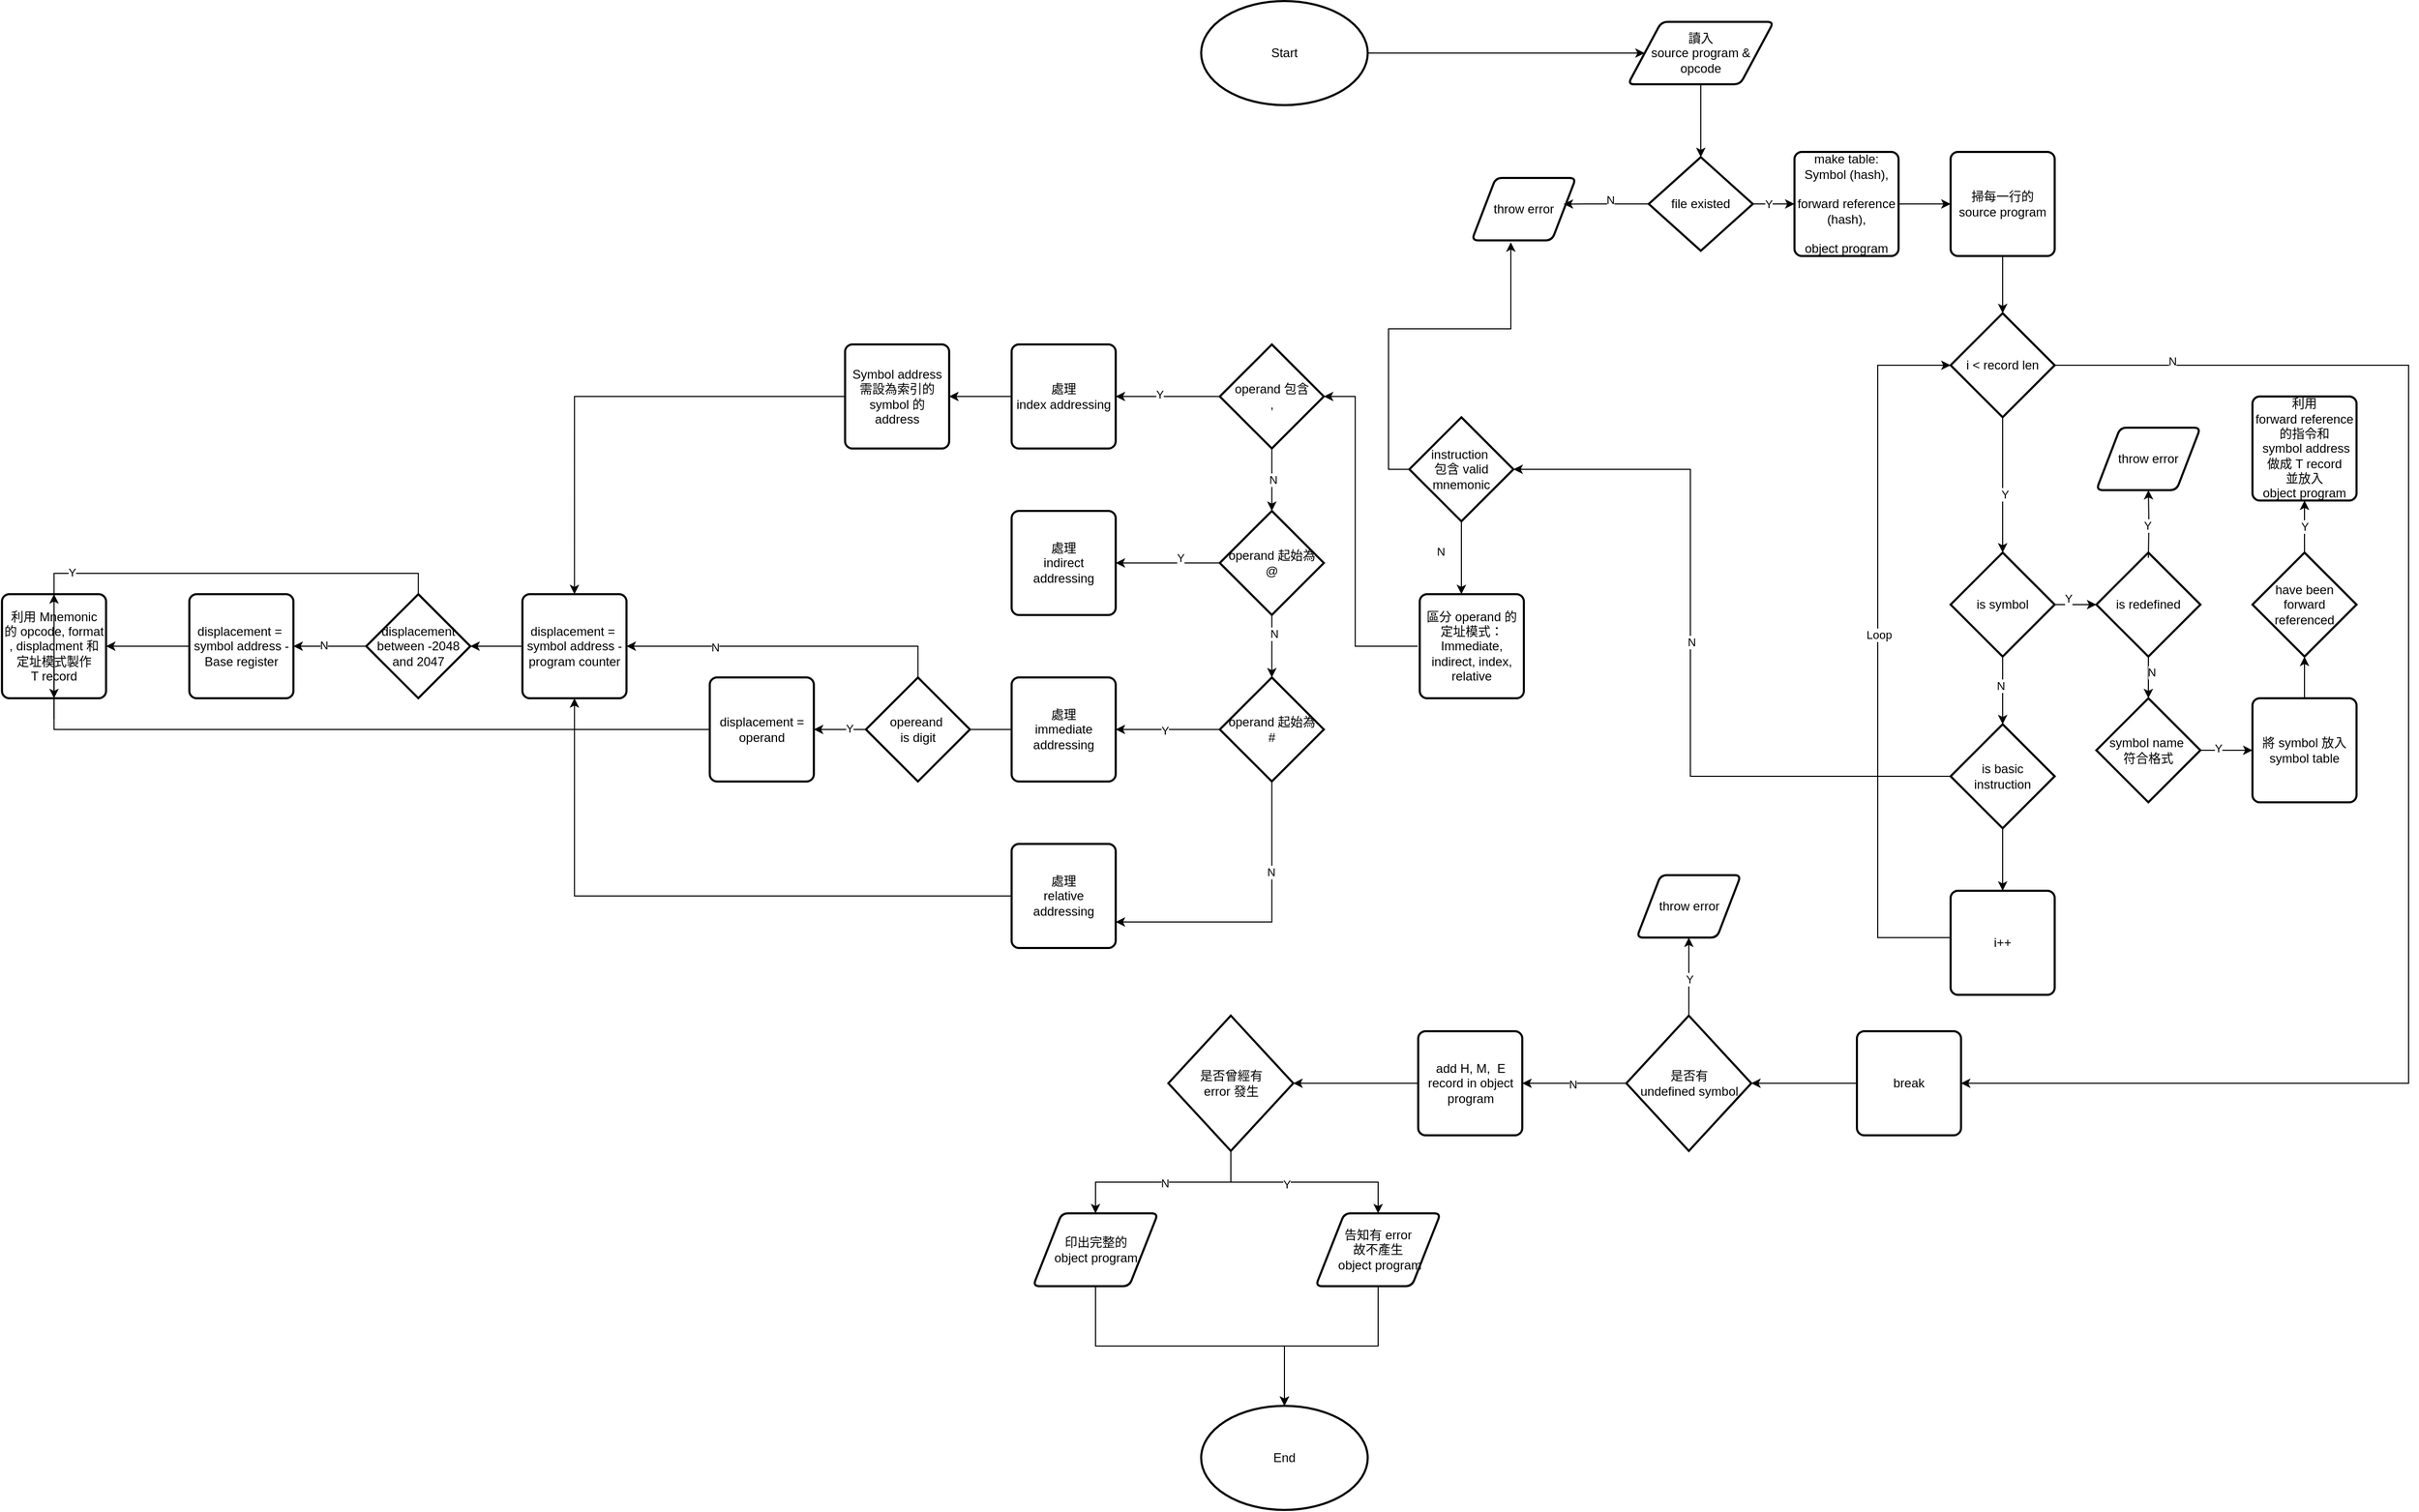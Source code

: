 <mxfile version="24.3.0" type="github">
  <diagram name="第 1 页" id="Z1azcYr_6m95o7py8blw">
    <mxGraphModel dx="4234" dy="2299" grid="1" gridSize="10" guides="1" tooltips="1" connect="1" arrows="1" fold="1" page="1" pageScale="1" pageWidth="827" pageHeight="1169" math="0" shadow="0">
      <root>
        <mxCell id="0" />
        <mxCell id="1" parent="0" />
        <mxCell id="LJnb2RqSlI6g8xS8cwjh-25" value="" style="shape=partialRectangle;connectable=0;fillColor=none;top=0;left=0;bottom=0;right=0;editable=1;overflow=hidden;whiteSpace=wrap;html=1;" parent="1" vertex="1">
          <mxGeometry x="-2.11" y="645" width="30" height="30" as="geometry">
            <mxRectangle width="30" height="30" as="alternateBounds" />
          </mxGeometry>
        </mxCell>
        <mxCell id="4LET43WfUsUKcgQ6h-O8-7" style="edgeStyle=orthogonalEdgeStyle;rounded=0;orthogonalLoop=1;jettySize=auto;html=1;exitX=1;exitY=0.5;exitDx=0;exitDy=0;exitPerimeter=0;entryX=0;entryY=0.5;entryDx=0;entryDy=0;" parent="1" source="4LET43WfUsUKcgQ6h-O8-1" target="4LET43WfUsUKcgQ6h-O8-6" edge="1">
          <mxGeometry relative="1" as="geometry" />
        </mxCell>
        <mxCell id="4LET43WfUsUKcgQ6h-O8-1" value="Start" style="strokeWidth=2;html=1;shape=mxgraph.flowchart.start_1;whiteSpace=wrap;" parent="1" vertex="1">
          <mxGeometry x="-200" y="-20" width="160" height="100" as="geometry" />
        </mxCell>
        <mxCell id="4LET43WfUsUKcgQ6h-O8-6" value="讀入&lt;br&gt;source program &amp;amp;&lt;br&gt;opcode" style="shape=parallelogram;html=1;strokeWidth=2;perimeter=parallelogramPerimeter;whiteSpace=wrap;rounded=1;arcSize=12;size=0.23;" parent="1" vertex="1">
          <mxGeometry x="210" width="140" height="60" as="geometry" />
        </mxCell>
        <mxCell id="4LET43WfUsUKcgQ6h-O8-21" style="edgeStyle=orthogonalEdgeStyle;rounded=0;orthogonalLoop=1;jettySize=auto;html=1;exitX=1;exitY=0.5;exitDx=0;exitDy=0;exitPerimeter=0;" parent="1" source="4LET43WfUsUKcgQ6h-O8-12" edge="1">
          <mxGeometry relative="1" as="geometry">
            <mxPoint x="370" y="175" as="targetPoint" />
          </mxGeometry>
        </mxCell>
        <mxCell id="4LET43WfUsUKcgQ6h-O8-34" value="Y" style="edgeLabel;html=1;align=center;verticalAlign=middle;resizable=0;points=[];" parent="4LET43WfUsUKcgQ6h-O8-21" vertex="1" connectable="0">
          <mxGeometry x="-0.271" relative="1" as="geometry">
            <mxPoint as="offset" />
          </mxGeometry>
        </mxCell>
        <mxCell id="4LET43WfUsUKcgQ6h-O8-12" value="file existed" style="strokeWidth=2;html=1;shape=mxgraph.flowchart.decision;whiteSpace=wrap;" parent="1" vertex="1">
          <mxGeometry x="230" y="130" width="100" height="90" as="geometry" />
        </mxCell>
        <mxCell id="4LET43WfUsUKcgQ6h-O8-13" style="edgeStyle=orthogonalEdgeStyle;rounded=0;orthogonalLoop=1;jettySize=auto;html=1;exitX=0.5;exitY=1;exitDx=0;exitDy=0;entryX=0.5;entryY=0;entryDx=0;entryDy=0;entryPerimeter=0;" parent="1" source="4LET43WfUsUKcgQ6h-O8-6" target="4LET43WfUsUKcgQ6h-O8-12" edge="1">
          <mxGeometry relative="1" as="geometry" />
        </mxCell>
        <mxCell id="4LET43WfUsUKcgQ6h-O8-17" value="throw error" style="shape=parallelogram;html=1;strokeWidth=2;perimeter=parallelogramPerimeter;whiteSpace=wrap;rounded=1;arcSize=12;size=0.23;" parent="1" vertex="1">
          <mxGeometry x="60" y="150" width="100" height="60" as="geometry" />
        </mxCell>
        <mxCell id="4LET43WfUsUKcgQ6h-O8-18" style="edgeStyle=orthogonalEdgeStyle;rounded=0;orthogonalLoop=1;jettySize=auto;html=1;exitX=0;exitY=0.5;exitDx=0;exitDy=0;exitPerimeter=0;entryX=0.883;entryY=0.418;entryDx=0;entryDy=0;entryPerimeter=0;" parent="1" source="4LET43WfUsUKcgQ6h-O8-12" target="4LET43WfUsUKcgQ6h-O8-17" edge="1">
          <mxGeometry relative="1" as="geometry" />
        </mxCell>
        <mxCell id="4LET43WfUsUKcgQ6h-O8-19" value="N" style="edgeLabel;html=1;align=center;verticalAlign=middle;resizable=0;points=[];" parent="4LET43WfUsUKcgQ6h-O8-18" vertex="1" connectable="0">
          <mxGeometry x="-0.096" y="-3" relative="1" as="geometry">
            <mxPoint y="-1" as="offset" />
          </mxGeometry>
        </mxCell>
        <mxCell id="4LET43WfUsUKcgQ6h-O8-26" style="edgeStyle=orthogonalEdgeStyle;rounded=0;orthogonalLoop=1;jettySize=auto;html=1;exitX=1;exitY=0.5;exitDx=0;exitDy=0;" parent="1" source="4LET43WfUsUKcgQ6h-O8-22" target="4LET43WfUsUKcgQ6h-O8-25" edge="1">
          <mxGeometry relative="1" as="geometry" />
        </mxCell>
        <mxCell id="4LET43WfUsUKcgQ6h-O8-22" value="make table:&lt;div&gt;Symbol (hash),&lt;/div&gt;&lt;div&gt;&amp;nbsp;&lt;br&gt;forward reference (hash),&lt;/div&gt;&lt;div&gt;&lt;br&gt;&lt;/div&gt;&lt;div&gt;object program&lt;/div&gt;" style="rounded=1;whiteSpace=wrap;html=1;absoluteArcSize=1;arcSize=14;strokeWidth=2;" parent="1" vertex="1">
          <mxGeometry x="370" y="125" width="100" height="100" as="geometry" />
        </mxCell>
        <mxCell id="4LET43WfUsUKcgQ6h-O8-25" value="掃每一行的 source program" style="rounded=1;whiteSpace=wrap;html=1;absoluteArcSize=1;arcSize=14;strokeWidth=2;" parent="1" vertex="1">
          <mxGeometry x="520" y="125" width="100" height="100" as="geometry" />
        </mxCell>
        <mxCell id="4LET43WfUsUKcgQ6h-O8-55" style="edgeStyle=orthogonalEdgeStyle;rounded=0;orthogonalLoop=1;jettySize=auto;html=1;exitX=0.5;exitY=1;exitDx=0;exitDy=0;exitPerimeter=0;" parent="1" source="4LET43WfUsUKcgQ6h-O8-29" target="4LET43WfUsUKcgQ6h-O8-54" edge="1">
          <mxGeometry relative="1" as="geometry" />
        </mxCell>
        <mxCell id="4LET43WfUsUKcgQ6h-O8-56" value="N" style="edgeLabel;html=1;align=center;verticalAlign=middle;resizable=0;points=[];" parent="4LET43WfUsUKcgQ6h-O8-55" vertex="1" connectable="0">
          <mxGeometry x="-0.148" y="-2" relative="1" as="geometry">
            <mxPoint as="offset" />
          </mxGeometry>
        </mxCell>
        <mxCell id="4LET43WfUsUKcgQ6h-O8-136" style="edgeStyle=orthogonalEdgeStyle;rounded=0;orthogonalLoop=1;jettySize=auto;html=1;exitX=1;exitY=0.5;exitDx=0;exitDy=0;exitPerimeter=0;" parent="1" source="4LET43WfUsUKcgQ6h-O8-29" target="4LET43WfUsUKcgQ6h-O8-135" edge="1">
          <mxGeometry relative="1" as="geometry" />
        </mxCell>
        <mxCell id="4LET43WfUsUKcgQ6h-O8-149" value="Y" style="edgeLabel;html=1;align=center;verticalAlign=middle;resizable=0;points=[];" parent="4LET43WfUsUKcgQ6h-O8-136" vertex="1" connectable="0">
          <mxGeometry x="-0.369" y="6" relative="1" as="geometry">
            <mxPoint as="offset" />
          </mxGeometry>
        </mxCell>
        <mxCell id="4LET43WfUsUKcgQ6h-O8-29" value="is symbol" style="strokeWidth=2;html=1;shape=mxgraph.flowchart.decision;whiteSpace=wrap;" parent="1" vertex="1">
          <mxGeometry x="520" y="510" width="100" height="100" as="geometry" />
        </mxCell>
        <mxCell id="4LET43WfUsUKcgQ6h-O8-64" style="edgeStyle=orthogonalEdgeStyle;rounded=0;orthogonalLoop=1;jettySize=auto;html=1;exitX=0;exitY=0.5;exitDx=0;exitDy=0;exitPerimeter=0;entryX=1;entryY=0.5;entryDx=0;entryDy=0;entryPerimeter=0;" parent="1" source="4LET43WfUsUKcgQ6h-O8-54" target="4LET43WfUsUKcgQ6h-O8-68" edge="1">
          <mxGeometry relative="1" as="geometry">
            <mxPoint x="210.067" y="480" as="targetPoint" />
            <Array as="points">
              <mxPoint x="270" y="725" />
              <mxPoint x="270" y="430" />
            </Array>
          </mxGeometry>
        </mxCell>
        <mxCell id="4LET43WfUsUKcgQ6h-O8-65" value="N" style="edgeLabel;html=1;align=center;verticalAlign=middle;resizable=0;points=[];" parent="4LET43WfUsUKcgQ6h-O8-64" vertex="1" connectable="0">
          <mxGeometry x="0.062" y="-1" relative="1" as="geometry">
            <mxPoint as="offset" />
          </mxGeometry>
        </mxCell>
        <mxCell id="4LET43WfUsUKcgQ6h-O8-88" style="edgeStyle=orthogonalEdgeStyle;rounded=0;orthogonalLoop=1;jettySize=auto;html=1;exitX=0.5;exitY=1;exitDx=0;exitDy=0;exitPerimeter=0;entryX=0.5;entryY=0;entryDx=0;entryDy=0;" parent="1" source="4LET43WfUsUKcgQ6h-O8-54" target="4LET43WfUsUKcgQ6h-O8-87" edge="1">
          <mxGeometry relative="1" as="geometry" />
        </mxCell>
        <mxCell id="4LET43WfUsUKcgQ6h-O8-54" value="is basic instruction" style="strokeWidth=2;html=1;shape=mxgraph.flowchart.decision;whiteSpace=wrap;" parent="1" vertex="1">
          <mxGeometry x="520" y="675" width="100" height="100" as="geometry" />
        </mxCell>
        <mxCell id="4LET43WfUsUKcgQ6h-O8-70" style="edgeStyle=orthogonalEdgeStyle;rounded=0;orthogonalLoop=1;jettySize=auto;html=1;exitX=0;exitY=0.5;exitDx=0;exitDy=0;exitPerimeter=0;entryX=0.375;entryY=1.031;entryDx=0;entryDy=0;entryPerimeter=0;" parent="1" source="4LET43WfUsUKcgQ6h-O8-68" target="4LET43WfUsUKcgQ6h-O8-17" edge="1">
          <mxGeometry relative="1" as="geometry">
            <mxPoint x="270" y="340.0" as="targetPoint" />
          </mxGeometry>
        </mxCell>
        <mxCell id="4LET43WfUsUKcgQ6h-O8-73" value="N" style="edgeLabel;html=1;align=center;verticalAlign=middle;resizable=0;points=[];" parent="4LET43WfUsUKcgQ6h-O8-70" vertex="1" connectable="0">
          <mxGeometry x="-0.291" y="-2" relative="1" as="geometry">
            <mxPoint x="48" y="185" as="offset" />
          </mxGeometry>
        </mxCell>
        <mxCell id="4LET43WfUsUKcgQ6h-O8-75" style="edgeStyle=orthogonalEdgeStyle;rounded=0;orthogonalLoop=1;jettySize=auto;html=1;exitX=0.5;exitY=1;exitDx=0;exitDy=0;exitPerimeter=0;" parent="1" source="4LET43WfUsUKcgQ6h-O8-68" edge="1">
          <mxGeometry relative="1" as="geometry">
            <mxPoint x="50" y="550" as="targetPoint" />
          </mxGeometry>
        </mxCell>
        <mxCell id="4LET43WfUsUKcgQ6h-O8-68" value="instruction&amp;nbsp;&lt;div&gt;包含&amp;nbsp;&lt;span style=&quot;background-color: initial;&quot;&gt;valid mnemonic&lt;/span&gt;&lt;/div&gt;" style="strokeWidth=2;html=1;shape=mxgraph.flowchart.decision;whiteSpace=wrap;" parent="1" vertex="1">
          <mxGeometry y="380" width="100" height="100" as="geometry" />
        </mxCell>
        <mxCell id="4LET43WfUsUKcgQ6h-O8-76" value="區分 operand 的定址模式：&lt;br&gt;Immediate, indirect, index, relative" style="rounded=1;whiteSpace=wrap;html=1;absoluteArcSize=1;arcSize=14;strokeWidth=2;" parent="1" vertex="1">
          <mxGeometry x="10" y="550" width="100" height="100" as="geometry" />
        </mxCell>
        <mxCell id="4LET43WfUsUKcgQ6h-O8-77" value="利用 Mnemonic 的 opcode, format , displacment 和定址模式製作 &lt;br&gt;T record" style="rounded=1;whiteSpace=wrap;html=1;absoluteArcSize=1;arcSize=14;strokeWidth=2;" parent="1" vertex="1">
          <mxGeometry x="-1352.11" y="550" width="100" height="100" as="geometry" />
        </mxCell>
        <mxCell id="4LET43WfUsUKcgQ6h-O8-80" style="edgeStyle=orthogonalEdgeStyle;rounded=0;orthogonalLoop=1;jettySize=auto;html=1;exitX=0.5;exitY=1;exitDx=0;exitDy=0;entryX=0.5;entryY=0;entryDx=0;entryDy=0;entryPerimeter=0;exitPerimeter=0;" parent="1" source="4LET43WfUsUKcgQ6h-O8-83" target="4LET43WfUsUKcgQ6h-O8-29" edge="1">
          <mxGeometry relative="1" as="geometry">
            <mxPoint x="570" y="385" as="sourcePoint" />
          </mxGeometry>
        </mxCell>
        <mxCell id="4LET43WfUsUKcgQ6h-O8-85" value="Y" style="edgeLabel;html=1;align=center;verticalAlign=middle;resizable=0;points=[];" parent="4LET43WfUsUKcgQ6h-O8-80" vertex="1" connectable="0">
          <mxGeometry x="0.14" y="2" relative="1" as="geometry">
            <mxPoint as="offset" />
          </mxGeometry>
        </mxCell>
        <mxCell id="4LET43WfUsUKcgQ6h-O8-95" style="edgeStyle=orthogonalEdgeStyle;rounded=0;orthogonalLoop=1;jettySize=auto;html=1;exitX=1;exitY=0.5;exitDx=0;exitDy=0;exitPerimeter=0;entryX=1;entryY=0.5;entryDx=0;entryDy=0;" parent="1" source="4LET43WfUsUKcgQ6h-O8-83" target="4LET43WfUsUKcgQ6h-O8-94" edge="1">
          <mxGeometry relative="1" as="geometry">
            <Array as="points">
              <mxPoint x="960" y="330" />
              <mxPoint x="960" y="1020" />
            </Array>
          </mxGeometry>
        </mxCell>
        <mxCell id="4LET43WfUsUKcgQ6h-O8-96" value="N" style="edgeLabel;html=1;align=center;verticalAlign=middle;resizable=0;points=[];" parent="4LET43WfUsUKcgQ6h-O8-95" vertex="1" connectable="0">
          <mxGeometry x="-0.845" y="4" relative="1" as="geometry">
            <mxPoint as="offset" />
          </mxGeometry>
        </mxCell>
        <mxCell id="4LET43WfUsUKcgQ6h-O8-83" value="i &amp;lt; record len" style="strokeWidth=2;html=1;shape=mxgraph.flowchart.decision;whiteSpace=wrap;" parent="1" vertex="1">
          <mxGeometry x="520" y="280" width="100" height="100" as="geometry" />
        </mxCell>
        <mxCell id="4LET43WfUsUKcgQ6h-O8-84" style="edgeStyle=orthogonalEdgeStyle;rounded=0;orthogonalLoop=1;jettySize=auto;html=1;exitX=0.5;exitY=1;exitDx=0;exitDy=0;entryX=0.5;entryY=0;entryDx=0;entryDy=0;entryPerimeter=0;" parent="1" source="4LET43WfUsUKcgQ6h-O8-25" target="4LET43WfUsUKcgQ6h-O8-83" edge="1">
          <mxGeometry relative="1" as="geometry" />
        </mxCell>
        <mxCell id="4LET43WfUsUKcgQ6h-O8-87" value="i++" style="rounded=1;whiteSpace=wrap;html=1;absoluteArcSize=1;arcSize=14;strokeWidth=2;" parent="1" vertex="1">
          <mxGeometry x="520" y="835" width="100" height="100" as="geometry" />
        </mxCell>
        <mxCell id="4LET43WfUsUKcgQ6h-O8-89" style="edgeStyle=orthogonalEdgeStyle;rounded=0;orthogonalLoop=1;jettySize=auto;html=1;exitX=0;exitY=0.5;exitDx=0;exitDy=0;entryX=0;entryY=0.5;entryDx=0;entryDy=0;entryPerimeter=0;" parent="1" source="4LET43WfUsUKcgQ6h-O8-87" target="4LET43WfUsUKcgQ6h-O8-83" edge="1">
          <mxGeometry relative="1" as="geometry">
            <Array as="points">
              <mxPoint x="520" y="880" />
              <mxPoint x="450" y="880" />
              <mxPoint x="450" y="330" />
            </Array>
          </mxGeometry>
        </mxCell>
        <mxCell id="4LET43WfUsUKcgQ6h-O8-90" value="Loop" style="edgeLabel;html=1;align=center;verticalAlign=middle;resizable=0;points=[];" parent="4LET43WfUsUKcgQ6h-O8-89" vertex="1" connectable="0">
          <mxGeometry x="0.055" y="-1" relative="1" as="geometry">
            <mxPoint as="offset" />
          </mxGeometry>
        </mxCell>
        <mxCell id="el8i6JnCWvoioBsFURf6-81" style="edgeStyle=orthogonalEdgeStyle;rounded=0;orthogonalLoop=1;jettySize=auto;html=1;exitX=0;exitY=0.5;exitDx=0;exitDy=0;" edge="1" parent="1" source="4LET43WfUsUKcgQ6h-O8-94" target="4LET43WfUsUKcgQ6h-O8-103">
          <mxGeometry relative="1" as="geometry" />
        </mxCell>
        <mxCell id="4LET43WfUsUKcgQ6h-O8-94" value="break" style="rounded=1;whiteSpace=wrap;html=1;absoluteArcSize=1;arcSize=14;strokeWidth=2;" parent="1" vertex="1">
          <mxGeometry x="430" y="970" width="100" height="100" as="geometry" />
        </mxCell>
        <mxCell id="4LET43WfUsUKcgQ6h-O8-100" style="edgeStyle=orthogonalEdgeStyle;rounded=0;orthogonalLoop=1;jettySize=auto;html=1;exitX=0;exitY=0.5;exitDx=0;exitDy=0;" parent="1" source="4LET43WfUsUKcgQ6h-O8-97" edge="1">
          <mxGeometry relative="1" as="geometry">
            <mxPoint x="-111.5" y="1020.0" as="targetPoint" />
          </mxGeometry>
        </mxCell>
        <mxCell id="4LET43WfUsUKcgQ6h-O8-97" value="add H, M,&amp;nbsp; E record in object program" style="rounded=1;whiteSpace=wrap;html=1;absoluteArcSize=1;arcSize=14;strokeWidth=2;" parent="1" vertex="1">
          <mxGeometry x="8.5" y="970" width="100" height="100" as="geometry" />
        </mxCell>
        <mxCell id="4LET43WfUsUKcgQ6h-O8-108" style="edgeStyle=orthogonalEdgeStyle;rounded=0;orthogonalLoop=1;jettySize=auto;html=1;exitX=0.5;exitY=0;exitDx=0;exitDy=0;exitPerimeter=0;entryX=0.5;entryY=1;entryDx=0;entryDy=0;" parent="1" source="4LET43WfUsUKcgQ6h-O8-103" target="4LET43WfUsUKcgQ6h-O8-107" edge="1">
          <mxGeometry relative="1" as="geometry" />
        </mxCell>
        <mxCell id="4LET43WfUsUKcgQ6h-O8-109" value="Y" style="edgeLabel;html=1;align=center;verticalAlign=middle;resizable=0;points=[];" parent="4LET43WfUsUKcgQ6h-O8-108" vertex="1" connectable="0">
          <mxGeometry x="-0.032" relative="1" as="geometry">
            <mxPoint y="1" as="offset" />
          </mxGeometry>
        </mxCell>
        <mxCell id="4LET43WfUsUKcgQ6h-O8-112" style="edgeStyle=orthogonalEdgeStyle;rounded=0;orthogonalLoop=1;jettySize=auto;html=1;exitX=0;exitY=0.5;exitDx=0;exitDy=0;exitPerimeter=0;entryX=1;entryY=0.5;entryDx=0;entryDy=0;" parent="1" source="4LET43WfUsUKcgQ6h-O8-103" target="4LET43WfUsUKcgQ6h-O8-97" edge="1">
          <mxGeometry relative="1" as="geometry" />
        </mxCell>
        <mxCell id="el8i6JnCWvoioBsFURf6-8" value="N" style="edgeLabel;html=1;align=center;verticalAlign=middle;resizable=0;points=[];" vertex="1" connectable="0" parent="4LET43WfUsUKcgQ6h-O8-112">
          <mxGeometry x="0.034" y="1" relative="1" as="geometry">
            <mxPoint as="offset" />
          </mxGeometry>
        </mxCell>
        <mxCell id="4LET43WfUsUKcgQ6h-O8-103" value="是否有&lt;div&gt;undefined symbol&lt;/div&gt;" style="strokeWidth=2;html=1;shape=mxgraph.flowchart.decision;whiteSpace=wrap;" parent="1" vertex="1">
          <mxGeometry x="208.5" y="955" width="120" height="130" as="geometry" />
        </mxCell>
        <mxCell id="4LET43WfUsUKcgQ6h-O8-107" value="throw error" style="shape=parallelogram;html=1;strokeWidth=2;perimeter=parallelogramPerimeter;whiteSpace=wrap;rounded=1;arcSize=12;size=0.23;" parent="1" vertex="1">
          <mxGeometry x="218.5" y="820" width="100" height="60" as="geometry" />
        </mxCell>
        <mxCell id="el8i6JnCWvoioBsFURf6-82" style="edgeStyle=orthogonalEdgeStyle;rounded=0;orthogonalLoop=1;jettySize=auto;html=1;exitX=0.5;exitY=1;exitDx=0;exitDy=0;exitPerimeter=0;entryX=0.5;entryY=0;entryDx=0;entryDy=0;" edge="1" parent="1" source="4LET43WfUsUKcgQ6h-O8-113" target="4LET43WfUsUKcgQ6h-O8-117">
          <mxGeometry relative="1" as="geometry" />
        </mxCell>
        <mxCell id="el8i6JnCWvoioBsFURf6-88" value="N" style="edgeLabel;html=1;align=center;verticalAlign=middle;resizable=0;points=[];" vertex="1" connectable="0" parent="el8i6JnCWvoioBsFURf6-82">
          <mxGeometry x="-0.002" y="1" relative="1" as="geometry">
            <mxPoint x="1" as="offset" />
          </mxGeometry>
        </mxCell>
        <mxCell id="el8i6JnCWvoioBsFURf6-83" style="edgeStyle=orthogonalEdgeStyle;rounded=0;orthogonalLoop=1;jettySize=auto;html=1;exitX=0.5;exitY=1;exitDx=0;exitDy=0;exitPerimeter=0;entryX=0.5;entryY=0;entryDx=0;entryDy=0;" edge="1" parent="1" source="4LET43WfUsUKcgQ6h-O8-113" target="el8i6JnCWvoioBsFURf6-72">
          <mxGeometry relative="1" as="geometry" />
        </mxCell>
        <mxCell id="el8i6JnCWvoioBsFURf6-89" value="Y" style="edgeLabel;html=1;align=center;verticalAlign=middle;resizable=0;points=[];" vertex="1" connectable="0" parent="el8i6JnCWvoioBsFURf6-83">
          <mxGeometry x="-0.184" y="-2" relative="1" as="geometry">
            <mxPoint x="1" as="offset" />
          </mxGeometry>
        </mxCell>
        <mxCell id="4LET43WfUsUKcgQ6h-O8-113" value="是否曾經有&lt;div&gt;error 發生&lt;/div&gt;" style="strokeWidth=2;html=1;shape=mxgraph.flowchart.decision;whiteSpace=wrap;" parent="1" vertex="1">
          <mxGeometry x="-231.5" y="955" width="120" height="130" as="geometry" />
        </mxCell>
        <mxCell id="4LET43WfUsUKcgQ6h-O8-117" value="印出完整的 &lt;br&gt;object program" style="shape=parallelogram;html=1;strokeWidth=2;perimeter=parallelogramPerimeter;whiteSpace=wrap;rounded=1;arcSize=12;size=0.23;" parent="1" vertex="1">
          <mxGeometry x="-361.5" y="1145" width="120" height="70" as="geometry" />
        </mxCell>
        <mxCell id="el8i6JnCWvoioBsFURf6-2" style="edgeStyle=orthogonalEdgeStyle;rounded=0;orthogonalLoop=1;jettySize=auto;html=1;exitX=0.5;exitY=1;exitDx=0;exitDy=0;exitPerimeter=0;" edge="1" parent="1" source="4LET43WfUsUKcgQ6h-O8-135" target="el8i6JnCWvoioBsFURf6-1">
          <mxGeometry relative="1" as="geometry" />
        </mxCell>
        <mxCell id="el8i6JnCWvoioBsFURf6-3" value="N" style="edgeLabel;html=1;align=center;verticalAlign=middle;resizable=0;points=[];" vertex="1" connectable="0" parent="el8i6JnCWvoioBsFURf6-2">
          <mxGeometry x="-0.264" y="3" relative="1" as="geometry">
            <mxPoint as="offset" />
          </mxGeometry>
        </mxCell>
        <mxCell id="4LET43WfUsUKcgQ6h-O8-135" value="is redefined" style="strokeWidth=2;html=1;shape=mxgraph.flowchart.decision;whiteSpace=wrap;" parent="1" vertex="1">
          <mxGeometry x="660" y="510" width="100" height="100" as="geometry" />
        </mxCell>
        <mxCell id="4LET43WfUsUKcgQ6h-O8-139" value="將 symbol 放入 symbol table" style="rounded=1;whiteSpace=wrap;html=1;absoluteArcSize=1;arcSize=14;strokeWidth=2;" parent="1" vertex="1">
          <mxGeometry x="810" y="650" width="100" height="100" as="geometry" />
        </mxCell>
        <mxCell id="4LET43WfUsUKcgQ6h-O8-140" style="edgeStyle=orthogonalEdgeStyle;rounded=0;orthogonalLoop=1;jettySize=auto;html=1;exitX=0.5;exitY=0;exitDx=0;exitDy=0;" parent="1" target="4LET43WfUsUKcgQ6h-O8-143" edge="1" source="4LET43WfUsUKcgQ6h-O8-139">
          <mxGeometry relative="1" as="geometry">
            <mxPoint x="910" y="560" as="sourcePoint" />
          </mxGeometry>
        </mxCell>
        <mxCell id="el8i6JnCWvoioBsFURf6-6" style="edgeStyle=orthogonalEdgeStyle;rounded=0;orthogonalLoop=1;jettySize=auto;html=1;exitX=0.5;exitY=0;exitDx=0;exitDy=0;exitPerimeter=0;entryX=0.5;entryY=1;entryDx=0;entryDy=0;" edge="1" parent="1" source="4LET43WfUsUKcgQ6h-O8-143" target="4LET43WfUsUKcgQ6h-O8-144">
          <mxGeometry relative="1" as="geometry" />
        </mxCell>
        <mxCell id="el8i6JnCWvoioBsFURf6-7" value="Y" style="edgeLabel;html=1;align=center;verticalAlign=middle;resizable=0;points=[];" vertex="1" connectable="0" parent="el8i6JnCWvoioBsFURf6-6">
          <mxGeometry x="0.011" relative="1" as="geometry">
            <mxPoint as="offset" />
          </mxGeometry>
        </mxCell>
        <mxCell id="4LET43WfUsUKcgQ6h-O8-143" value="have been forward referenced" style="strokeWidth=2;html=1;shape=mxgraph.flowchart.decision;whiteSpace=wrap;" parent="1" vertex="1">
          <mxGeometry x="810" y="510" width="100" height="100" as="geometry" />
        </mxCell>
        <mxCell id="4LET43WfUsUKcgQ6h-O8-144" value="利用 &lt;br&gt;forward reference 的指令和&lt;br&gt;&amp;nbsp;symbol address 做成 T record &lt;br&gt;並放入 &lt;br&gt;object program" style="rounded=1;whiteSpace=wrap;html=1;absoluteArcSize=1;arcSize=14;strokeWidth=2;" parent="1" vertex="1">
          <mxGeometry x="810" y="360" width="100" height="100" as="geometry" />
        </mxCell>
        <mxCell id="4LET43WfUsUKcgQ6h-O8-145" style="edgeStyle=orthogonalEdgeStyle;rounded=0;orthogonalLoop=1;jettySize=auto;html=1;exitX=0.5;exitY=0;exitDx=0;exitDy=0;exitPerimeter=0;entryX=0.5;entryY=1;entryDx=0;entryDy=0;" parent="1" target="4LET43WfUsUKcgQ6h-O8-147" edge="1">
          <mxGeometry relative="1" as="geometry">
            <mxPoint x="710.0" y="480" as="targetPoint" />
            <mxPoint x="710" y="515" as="sourcePoint" />
          </mxGeometry>
        </mxCell>
        <mxCell id="4LET43WfUsUKcgQ6h-O8-146" value="Y" style="edgeLabel;html=1;align=center;verticalAlign=middle;resizable=0;points=[];" parent="4LET43WfUsUKcgQ6h-O8-145" vertex="1" connectable="0">
          <mxGeometry x="-0.038" y="2" relative="1" as="geometry">
            <mxPoint as="offset" />
          </mxGeometry>
        </mxCell>
        <mxCell id="4LET43WfUsUKcgQ6h-O8-147" value="throw error" style="shape=parallelogram;html=1;strokeWidth=2;perimeter=parallelogramPerimeter;whiteSpace=wrap;rounded=1;arcSize=12;size=0.23;" parent="1" vertex="1">
          <mxGeometry x="660" y="390" width="100" height="60" as="geometry" />
        </mxCell>
        <mxCell id="el8i6JnCWvoioBsFURf6-4" style="edgeStyle=orthogonalEdgeStyle;rounded=0;orthogonalLoop=1;jettySize=auto;html=1;exitX=1;exitY=0.5;exitDx=0;exitDy=0;exitPerimeter=0;entryX=0;entryY=0.5;entryDx=0;entryDy=0;" edge="1" parent="1" source="el8i6JnCWvoioBsFURf6-1" target="4LET43WfUsUKcgQ6h-O8-139">
          <mxGeometry relative="1" as="geometry" />
        </mxCell>
        <mxCell id="el8i6JnCWvoioBsFURf6-5" value="Y" style="edgeLabel;html=1;align=center;verticalAlign=middle;resizable=0;points=[];" vertex="1" connectable="0" parent="el8i6JnCWvoioBsFURf6-4">
          <mxGeometry x="-0.326" y="2" relative="1" as="geometry">
            <mxPoint as="offset" />
          </mxGeometry>
        </mxCell>
        <mxCell id="el8i6JnCWvoioBsFURf6-1" value="symbol name&amp;nbsp;&lt;div&gt;符合格式&lt;/div&gt;" style="strokeWidth=2;html=1;shape=mxgraph.flowchart.decision;whiteSpace=wrap;" vertex="1" parent="1">
          <mxGeometry x="660" y="650" width="100" height="100" as="geometry" />
        </mxCell>
        <mxCell id="el8i6JnCWvoioBsFURf6-21" style="edgeStyle=orthogonalEdgeStyle;rounded=0;orthogonalLoop=1;jettySize=auto;html=1;exitX=0;exitY=0.5;exitDx=0;exitDy=0;exitPerimeter=0;entryX=1;entryY=0.5;entryDx=0;entryDy=0;" edge="1" parent="1" source="el8i6JnCWvoioBsFURf6-13" target="el8i6JnCWvoioBsFURf6-20">
          <mxGeometry relative="1" as="geometry" />
        </mxCell>
        <mxCell id="el8i6JnCWvoioBsFURf6-33" value="Y" style="edgeLabel;html=1;align=center;verticalAlign=middle;resizable=0;points=[];" vertex="1" connectable="0" parent="el8i6JnCWvoioBsFURf6-21">
          <mxGeometry x="0.187" y="-2" relative="1" as="geometry">
            <mxPoint x="1" as="offset" />
          </mxGeometry>
        </mxCell>
        <mxCell id="el8i6JnCWvoioBsFURf6-13" value="operand 包含&lt;br&gt;," style="strokeWidth=2;html=1;shape=mxgraph.flowchart.decision;whiteSpace=wrap;" vertex="1" parent="1">
          <mxGeometry x="-182.11" y="310" width="100" height="100" as="geometry" />
        </mxCell>
        <mxCell id="el8i6JnCWvoioBsFURf6-17" style="edgeStyle=orthogonalEdgeStyle;rounded=0;orthogonalLoop=1;jettySize=auto;html=1;exitX=0.5;exitY=1;exitDx=0;exitDy=0;exitPerimeter=0;" edge="1" parent="1" source="el8i6JnCWvoioBsFURf6-14" target="el8i6JnCWvoioBsFURf6-15">
          <mxGeometry relative="1" as="geometry" />
        </mxCell>
        <mxCell id="el8i6JnCWvoioBsFURf6-29" value="N" style="edgeLabel;html=1;align=center;verticalAlign=middle;resizable=0;points=[];" vertex="1" connectable="0" parent="el8i6JnCWvoioBsFURf6-17">
          <mxGeometry x="-0.4" y="2" relative="1" as="geometry">
            <mxPoint as="offset" />
          </mxGeometry>
        </mxCell>
        <mxCell id="el8i6JnCWvoioBsFURf6-25" style="edgeStyle=orthogonalEdgeStyle;rounded=0;orthogonalLoop=1;jettySize=auto;html=1;exitX=0;exitY=0.5;exitDx=0;exitDy=0;exitPerimeter=0;entryX=1;entryY=0.5;entryDx=0;entryDy=0;" edge="1" parent="1" source="el8i6JnCWvoioBsFURf6-14" target="el8i6JnCWvoioBsFURf6-23">
          <mxGeometry relative="1" as="geometry" />
        </mxCell>
        <mxCell id="el8i6JnCWvoioBsFURf6-32" value="Y" style="edgeLabel;html=1;align=center;verticalAlign=middle;resizable=0;points=[];" vertex="1" connectable="0" parent="el8i6JnCWvoioBsFURf6-25">
          <mxGeometry x="-0.213" y="-5" relative="1" as="geometry">
            <mxPoint x="1" as="offset" />
          </mxGeometry>
        </mxCell>
        <mxCell id="el8i6JnCWvoioBsFURf6-14" value="operand 起始為&lt;br&gt;@" style="strokeWidth=2;html=1;shape=mxgraph.flowchart.decision;whiteSpace=wrap;" vertex="1" parent="1">
          <mxGeometry x="-182.11" y="470" width="100" height="100" as="geometry" />
        </mxCell>
        <mxCell id="el8i6JnCWvoioBsFURf6-26" style="edgeStyle=orthogonalEdgeStyle;rounded=0;orthogonalLoop=1;jettySize=auto;html=1;exitX=0;exitY=0.5;exitDx=0;exitDy=0;exitPerimeter=0;entryX=1;entryY=0.5;entryDx=0;entryDy=0;" edge="1" parent="1" source="el8i6JnCWvoioBsFURf6-15" target="el8i6JnCWvoioBsFURf6-24">
          <mxGeometry relative="1" as="geometry" />
        </mxCell>
        <mxCell id="el8i6JnCWvoioBsFURf6-31" value="Y" style="edgeLabel;html=1;align=center;verticalAlign=middle;resizable=0;points=[];" vertex="1" connectable="0" parent="el8i6JnCWvoioBsFURf6-26">
          <mxGeometry x="0.087" y="1" relative="1" as="geometry">
            <mxPoint x="1" as="offset" />
          </mxGeometry>
        </mxCell>
        <mxCell id="el8i6JnCWvoioBsFURf6-27" style="edgeStyle=orthogonalEdgeStyle;rounded=0;orthogonalLoop=1;jettySize=auto;html=1;exitX=0.5;exitY=1;exitDx=0;exitDy=0;exitPerimeter=0;entryX=1;entryY=0.75;entryDx=0;entryDy=0;" edge="1" parent="1" source="el8i6JnCWvoioBsFURf6-15" target="el8i6JnCWvoioBsFURf6-22">
          <mxGeometry relative="1" as="geometry" />
        </mxCell>
        <mxCell id="el8i6JnCWvoioBsFURf6-30" value="N" style="edgeLabel;html=1;align=center;verticalAlign=middle;resizable=0;points=[];" vertex="1" connectable="0" parent="el8i6JnCWvoioBsFURf6-27">
          <mxGeometry x="-0.394" y="-1" relative="1" as="geometry">
            <mxPoint as="offset" />
          </mxGeometry>
        </mxCell>
        <mxCell id="el8i6JnCWvoioBsFURf6-15" value="operand 起始為&lt;br&gt;#" style="strokeWidth=2;html=1;shape=mxgraph.flowchart.decision;whiteSpace=wrap;" vertex="1" parent="1">
          <mxGeometry x="-182.11" y="630" width="100" height="100" as="geometry" />
        </mxCell>
        <mxCell id="el8i6JnCWvoioBsFURf6-16" style="edgeStyle=orthogonalEdgeStyle;rounded=0;orthogonalLoop=1;jettySize=auto;html=1;exitX=0.5;exitY=1;exitDx=0;exitDy=0;exitPerimeter=0;entryX=0.5;entryY=0;entryDx=0;entryDy=0;entryPerimeter=0;" edge="1" parent="1" source="el8i6JnCWvoioBsFURf6-13" target="el8i6JnCWvoioBsFURf6-14">
          <mxGeometry relative="1" as="geometry" />
        </mxCell>
        <mxCell id="el8i6JnCWvoioBsFURf6-28" value="N" style="edgeLabel;html=1;align=center;verticalAlign=middle;resizable=0;points=[];" vertex="1" connectable="0" parent="el8i6JnCWvoioBsFURf6-16">
          <mxGeometry x="-0.011" y="1" relative="1" as="geometry">
            <mxPoint as="offset" />
          </mxGeometry>
        </mxCell>
        <mxCell id="el8i6JnCWvoioBsFURf6-35" style="edgeStyle=orthogonalEdgeStyle;rounded=0;orthogonalLoop=1;jettySize=auto;html=1;exitX=0;exitY=0.5;exitDx=0;exitDy=0;" edge="1" parent="1" source="el8i6JnCWvoioBsFURf6-20" target="el8i6JnCWvoioBsFURf6-34">
          <mxGeometry relative="1" as="geometry" />
        </mxCell>
        <mxCell id="el8i6JnCWvoioBsFURf6-20" value="處理 &lt;br&gt;index addressing" style="rounded=1;whiteSpace=wrap;html=1;absoluteArcSize=1;arcSize=14;strokeWidth=2;" vertex="1" parent="1">
          <mxGeometry x="-382.11" y="310" width="100" height="100" as="geometry" />
        </mxCell>
        <mxCell id="el8i6JnCWvoioBsFURf6-66" style="edgeStyle=orthogonalEdgeStyle;rounded=0;orthogonalLoop=1;jettySize=auto;html=1;exitX=0;exitY=0.5;exitDx=0;exitDy=0;entryX=0.5;entryY=1;entryDx=0;entryDy=0;" edge="1" parent="1" source="el8i6JnCWvoioBsFURf6-22" target="el8i6JnCWvoioBsFURf6-44">
          <mxGeometry relative="1" as="geometry" />
        </mxCell>
        <mxCell id="el8i6JnCWvoioBsFURf6-22" value="處理 &lt;br&gt;relative addressing" style="rounded=1;whiteSpace=wrap;html=1;absoluteArcSize=1;arcSize=14;strokeWidth=2;" vertex="1" parent="1">
          <mxGeometry x="-382.11" y="790" width="100" height="100" as="geometry" />
        </mxCell>
        <mxCell id="el8i6JnCWvoioBsFURf6-23" value="處理 &lt;br&gt;indirect addressing" style="rounded=1;whiteSpace=wrap;html=1;absoluteArcSize=1;arcSize=14;strokeWidth=2;" vertex="1" parent="1">
          <mxGeometry x="-382.11" y="470" width="100" height="100" as="geometry" />
        </mxCell>
        <mxCell id="el8i6JnCWvoioBsFURf6-37" style="edgeStyle=orthogonalEdgeStyle;rounded=0;orthogonalLoop=1;jettySize=auto;html=1;exitX=0;exitY=0.5;exitDx=0;exitDy=0;" edge="1" parent="1" source="el8i6JnCWvoioBsFURf6-24">
          <mxGeometry relative="1" as="geometry">
            <mxPoint x="-442.11" y="680" as="targetPoint" />
          </mxGeometry>
        </mxCell>
        <mxCell id="el8i6JnCWvoioBsFURf6-24" value="處理 &lt;br&gt;immediate addressing" style="rounded=1;whiteSpace=wrap;html=1;absoluteArcSize=1;arcSize=14;strokeWidth=2;" vertex="1" parent="1">
          <mxGeometry x="-382.11" y="630" width="100" height="100" as="geometry" />
        </mxCell>
        <mxCell id="el8i6JnCWvoioBsFURf6-43" style="edgeStyle=orthogonalEdgeStyle;rounded=0;orthogonalLoop=1;jettySize=auto;html=1;exitX=0;exitY=0.5;exitDx=0;exitDy=0;entryX=0.5;entryY=0;entryDx=0;entryDy=0;" edge="1" parent="1" source="el8i6JnCWvoioBsFURf6-34" target="el8i6JnCWvoioBsFURf6-44">
          <mxGeometry relative="1" as="geometry">
            <mxPoint x="-622.11" y="360" as="targetPoint" />
          </mxGeometry>
        </mxCell>
        <mxCell id="el8i6JnCWvoioBsFURf6-34" value="Symbol address 需設為索引的 symbol 的 address" style="rounded=1;whiteSpace=wrap;html=1;absoluteArcSize=1;arcSize=14;strokeWidth=2;" vertex="1" parent="1">
          <mxGeometry x="-542.11" y="310" width="100" height="100" as="geometry" />
        </mxCell>
        <mxCell id="el8i6JnCWvoioBsFURf6-45" style="edgeStyle=orthogonalEdgeStyle;rounded=0;orthogonalLoop=1;jettySize=auto;html=1;exitX=0;exitY=0.5;exitDx=0;exitDy=0;exitPerimeter=0;entryX=1;entryY=0.5;entryDx=0;entryDy=0;" edge="1" parent="1" source="el8i6JnCWvoioBsFURf6-38" target="el8i6JnCWvoioBsFURf6-41">
          <mxGeometry relative="1" as="geometry" />
        </mxCell>
        <mxCell id="el8i6JnCWvoioBsFURf6-90" value="Y" style="edgeLabel;html=1;align=center;verticalAlign=middle;resizable=0;points=[];" vertex="1" connectable="0" parent="el8i6JnCWvoioBsFURf6-45">
          <mxGeometry x="-0.324" y="-1" relative="1" as="geometry">
            <mxPoint x="1" as="offset" />
          </mxGeometry>
        </mxCell>
        <mxCell id="el8i6JnCWvoioBsFURf6-46" style="edgeStyle=orthogonalEdgeStyle;rounded=0;orthogonalLoop=1;jettySize=auto;html=1;exitX=0;exitY=0.5;exitDx=0;exitDy=0;exitPerimeter=0;entryX=1;entryY=0.5;entryDx=0;entryDy=0;" edge="1" parent="1" source="el8i6JnCWvoioBsFURf6-38" target="el8i6JnCWvoioBsFURf6-44">
          <mxGeometry relative="1" as="geometry">
            <Array as="points">
              <mxPoint x="-472.11" y="680" />
              <mxPoint x="-472.11" y="600" />
            </Array>
          </mxGeometry>
        </mxCell>
        <mxCell id="el8i6JnCWvoioBsFURf6-48" value="N" style="edgeLabel;html=1;align=center;verticalAlign=middle;resizable=0;points=[];" vertex="1" connectable="0" parent="el8i6JnCWvoioBsFURf6-46">
          <mxGeometry x="0.591" y="1" relative="1" as="geometry">
            <mxPoint x="1" as="offset" />
          </mxGeometry>
        </mxCell>
        <mxCell id="el8i6JnCWvoioBsFURf6-60" value="Y" style="edgeLabel;html=1;align=center;verticalAlign=middle;resizable=0;points=[];" vertex="1" connectable="0" parent="el8i6JnCWvoioBsFURf6-46">
          <mxGeometry x="-0.881" y="-1" relative="1" as="geometry">
            <mxPoint as="offset" />
          </mxGeometry>
        </mxCell>
        <mxCell id="el8i6JnCWvoioBsFURf6-38" value="opereand&amp;nbsp;&lt;div&gt;is digit&lt;/div&gt;" style="strokeWidth=2;html=1;shape=mxgraph.flowchart.decision;whiteSpace=wrap;" vertex="1" parent="1">
          <mxGeometry x="-522.11" y="630" width="100" height="100" as="geometry" />
        </mxCell>
        <mxCell id="el8i6JnCWvoioBsFURf6-64" style="edgeStyle=orthogonalEdgeStyle;rounded=0;orthogonalLoop=1;jettySize=auto;html=1;exitX=0;exitY=0.5;exitDx=0;exitDy=0;entryX=0.5;entryY=1;entryDx=0;entryDy=0;" edge="1" parent="1" source="el8i6JnCWvoioBsFURf6-41" target="4LET43WfUsUKcgQ6h-O8-77">
          <mxGeometry relative="1" as="geometry" />
        </mxCell>
        <mxCell id="el8i6JnCWvoioBsFURf6-41" value="displacement = operand" style="rounded=1;whiteSpace=wrap;html=1;absoluteArcSize=1;arcSize=14;strokeWidth=2;" vertex="1" parent="1">
          <mxGeometry x="-672.11" y="630" width="100" height="100" as="geometry" />
        </mxCell>
        <mxCell id="el8i6JnCWvoioBsFURf6-44" value="displacement =&amp;nbsp;&lt;div&gt;symbol address - program counter&lt;/div&gt;" style="rounded=1;whiteSpace=wrap;html=1;absoluteArcSize=1;arcSize=14;strokeWidth=2;" vertex="1" parent="1">
          <mxGeometry x="-852.11" y="550" width="100" height="100" as="geometry" />
        </mxCell>
        <mxCell id="el8i6JnCWvoioBsFURf6-62" style="edgeStyle=orthogonalEdgeStyle;rounded=0;orthogonalLoop=1;jettySize=auto;html=1;exitX=0;exitY=0.5;exitDx=0;exitDy=0;exitPerimeter=0;" edge="1" parent="1" source="el8i6JnCWvoioBsFURf6-54" target="el8i6JnCWvoioBsFURf6-59">
          <mxGeometry relative="1" as="geometry" />
        </mxCell>
        <mxCell id="el8i6JnCWvoioBsFURf6-63" value="N" style="edgeLabel;html=1;align=center;verticalAlign=middle;resizable=0;points=[];" vertex="1" connectable="0" parent="el8i6JnCWvoioBsFURf6-62">
          <mxGeometry x="0.171" y="-1" relative="1" as="geometry">
            <mxPoint as="offset" />
          </mxGeometry>
        </mxCell>
        <mxCell id="el8i6JnCWvoioBsFURf6-67" style="edgeStyle=orthogonalEdgeStyle;rounded=0;orthogonalLoop=1;jettySize=auto;html=1;exitX=0.5;exitY=0;exitDx=0;exitDy=0;exitPerimeter=0;entryX=0.5;entryY=0;entryDx=0;entryDy=0;" edge="1" parent="1" source="el8i6JnCWvoioBsFURf6-54" target="4LET43WfUsUKcgQ6h-O8-77">
          <mxGeometry relative="1" as="geometry" />
        </mxCell>
        <mxCell id="el8i6JnCWvoioBsFURf6-68" value="Y" style="edgeLabel;html=1;align=center;verticalAlign=middle;resizable=0;points=[];" vertex="1" connectable="0" parent="el8i6JnCWvoioBsFURf6-67">
          <mxGeometry x="0.117" y="-1" relative="1" as="geometry">
            <mxPoint x="-1" as="offset" />
          </mxGeometry>
        </mxCell>
        <mxCell id="el8i6JnCWvoioBsFURf6-54" value="displacement between -2048 and 2047" style="strokeWidth=2;html=1;shape=mxgraph.flowchart.decision;whiteSpace=wrap;" vertex="1" parent="1">
          <mxGeometry x="-1002.11" y="550" width="100" height="100" as="geometry" />
        </mxCell>
        <mxCell id="el8i6JnCWvoioBsFURf6-65" style="edgeStyle=orthogonalEdgeStyle;rounded=0;orthogonalLoop=1;jettySize=auto;html=1;exitX=0;exitY=0.5;exitDx=0;exitDy=0;" edge="1" parent="1" source="el8i6JnCWvoioBsFURf6-59" target="4LET43WfUsUKcgQ6h-O8-77">
          <mxGeometry relative="1" as="geometry" />
        </mxCell>
        <mxCell id="el8i6JnCWvoioBsFURf6-59" value="displacement =&amp;nbsp;&lt;div&gt;symbol address - Base register&lt;/div&gt;" style="rounded=1;whiteSpace=wrap;html=1;absoluteArcSize=1;arcSize=14;strokeWidth=2;" vertex="1" parent="1">
          <mxGeometry x="-1172.11" y="550" width="100" height="100" as="geometry" />
        </mxCell>
        <mxCell id="el8i6JnCWvoioBsFURf6-61" style="edgeStyle=orthogonalEdgeStyle;rounded=0;orthogonalLoop=1;jettySize=auto;html=1;exitX=0;exitY=0.5;exitDx=0;exitDy=0;entryX=1;entryY=0.5;entryDx=0;entryDy=0;entryPerimeter=0;" edge="1" parent="1" source="el8i6JnCWvoioBsFURf6-44" target="el8i6JnCWvoioBsFURf6-54">
          <mxGeometry relative="1" as="geometry" />
        </mxCell>
        <mxCell id="el8i6JnCWvoioBsFURf6-87" style="edgeStyle=orthogonalEdgeStyle;rounded=0;orthogonalLoop=1;jettySize=auto;html=1;exitX=0.5;exitY=1;exitDx=0;exitDy=0;" edge="1" parent="1" source="el8i6JnCWvoioBsFURf6-72" target="el8i6JnCWvoioBsFURf6-79">
          <mxGeometry relative="1" as="geometry" />
        </mxCell>
        <mxCell id="el8i6JnCWvoioBsFURf6-72" value="告知有 error &lt;br&gt;故不產生&lt;div&gt;&amp;nbsp;object program&lt;/div&gt;" style="shape=parallelogram;html=1;strokeWidth=2;perimeter=parallelogramPerimeter;whiteSpace=wrap;rounded=1;arcSize=12;size=0.23;" vertex="1" parent="1">
          <mxGeometry x="-90" y="1145" width="120" height="70" as="geometry" />
        </mxCell>
        <mxCell id="el8i6JnCWvoioBsFURf6-77" style="edgeStyle=orthogonalEdgeStyle;rounded=0;orthogonalLoop=1;jettySize=auto;html=1;entryX=1;entryY=0.5;entryDx=0;entryDy=0;entryPerimeter=0;" edge="1" parent="1" target="el8i6JnCWvoioBsFURf6-13">
          <mxGeometry relative="1" as="geometry">
            <mxPoint x="8" y="600" as="sourcePoint" />
            <Array as="points">
              <mxPoint x="-52" y="600" />
              <mxPoint x="-52" y="360" />
            </Array>
          </mxGeometry>
        </mxCell>
        <mxCell id="el8i6JnCWvoioBsFURf6-79" value="End" style="strokeWidth=2;html=1;shape=mxgraph.flowchart.start_1;whiteSpace=wrap;" vertex="1" parent="1">
          <mxGeometry x="-200" y="1330" width="160" height="100" as="geometry" />
        </mxCell>
        <mxCell id="el8i6JnCWvoioBsFURf6-84" style="edgeStyle=orthogonalEdgeStyle;rounded=0;orthogonalLoop=1;jettySize=auto;html=1;exitX=0.5;exitY=1;exitDx=0;exitDy=0;entryX=0.5;entryY=0;entryDx=0;entryDy=0;entryPerimeter=0;" edge="1" parent="1" source="4LET43WfUsUKcgQ6h-O8-117" target="el8i6JnCWvoioBsFURf6-79">
          <mxGeometry relative="1" as="geometry" />
        </mxCell>
      </root>
    </mxGraphModel>
  </diagram>
</mxfile>
